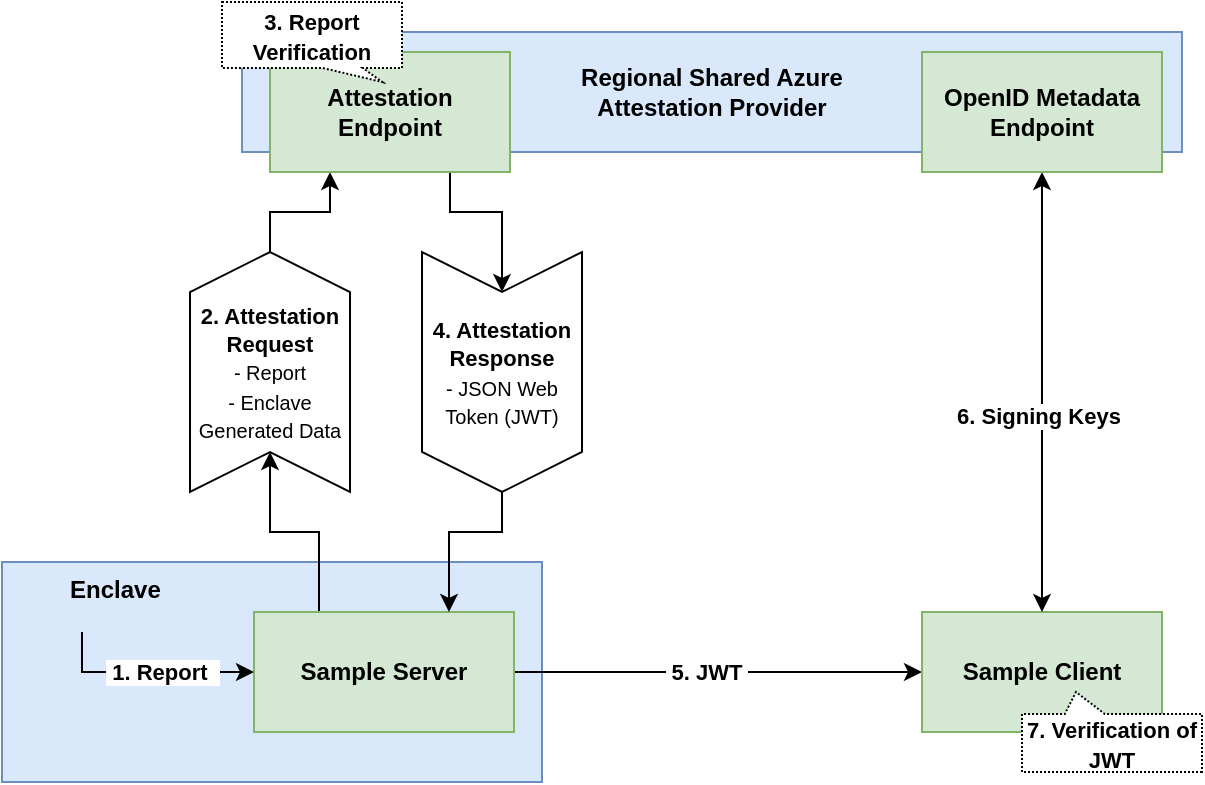 <mxfile version="14.5.1" type="device"><diagram id="t4RtHV9N4L3wijjODjNi" name="Seite-1"><mxGraphModel dx="253" dy="229" grid="1" gridSize="10" guides="1" tooltips="1" connect="1" arrows="1" fold="1" page="1" pageScale="1" pageWidth="827" pageHeight="1169" math="0" shadow="0"><root><mxCell id="0"/><mxCell id="1" parent="0"/><mxCell id="gKf8QnrxBky9MgtnpcZ7-3" value="Enclave" style="rounded=0;whiteSpace=wrap;html=1;verticalAlign=top;fontStyle=1;fillColor=#dae8fc;strokeColor=#6c8ebf;align=left;spacingLeft=32;" parent="1" vertex="1"><mxGeometry x="280" y="415" width="270" height="110" as="geometry"/></mxCell><mxCell id="gKf8QnrxBky9MgtnpcZ7-16" style="edgeStyle=orthogonalEdgeStyle;rounded=0;orthogonalLoop=1;jettySize=auto;html=1;exitX=1;exitY=0.5;exitDx=0;exitDy=0;entryX=0;entryY=0.5;entryDx=0;entryDy=0;" parent="1" source="gKf8QnrxBky9MgtnpcZ7-1" target="gKf8QnrxBky9MgtnpcZ7-2" edge="1"><mxGeometry relative="1" as="geometry"/></mxCell><mxCell id="gKf8QnrxBky9MgtnpcZ7-17" value="&lt;b&gt;&amp;nbsp;5. JWT&amp;nbsp;&lt;/b&gt;" style="edgeLabel;html=1;align=center;verticalAlign=middle;resizable=0;points=[];" parent="gKf8QnrxBky9MgtnpcZ7-16" vertex="1" connectable="0"><mxGeometry x="0.21" y="3" relative="1" as="geometry"><mxPoint x="-27.72" y="3" as="offset"/></mxGeometry></mxCell><mxCell id="ynpUDEYCMi83ZVoa_xpU-5" style="edgeStyle=orthogonalEdgeStyle;rounded=0;orthogonalLoop=1;jettySize=auto;html=1;exitX=0.25;exitY=0;exitDx=0;exitDy=0;startArrow=none;startFill=0;entryX=0;entryY=0.5;entryDx=0;entryDy=0;" parent="1" source="gKf8QnrxBky9MgtnpcZ7-1" target="gKf8QnrxBky9MgtnpcZ7-6" edge="1"><mxGeometry relative="1" as="geometry"><Array as="points"><mxPoint x="439" y="400"/><mxPoint x="414" y="400"/></Array></mxGeometry></mxCell><mxCell id="gKf8QnrxBky9MgtnpcZ7-1" value="Sample Server" style="rounded=0;whiteSpace=wrap;html=1;fontStyle=1;fillColor=#d5e8d4;strokeColor=#82b366;" parent="1" vertex="1"><mxGeometry x="406" y="440" width="130" height="60" as="geometry"/></mxCell><mxCell id="gKf8QnrxBky9MgtnpcZ7-2" value="Sample Client" style="rounded=0;whiteSpace=wrap;html=1;fontStyle=1;fillColor=#d5e8d4;strokeColor=#82b366;" parent="1" vertex="1"><mxGeometry x="740" y="440" width="120" height="60" as="geometry"/></mxCell><mxCell id="gKf8QnrxBky9MgtnpcZ7-5" value="Regional Shared Azure&lt;br&gt;Attestation Provider" style="rounded=0;whiteSpace=wrap;html=1;fontStyle=1;fillColor=#dae8fc;strokeColor=#6c8ebf;" parent="1" vertex="1"><mxGeometry x="400" y="150" width="470" height="60" as="geometry"/></mxCell><mxCell id="ynpUDEYCMi83ZVoa_xpU-7" style="edgeStyle=orthogonalEdgeStyle;rounded=0;orthogonalLoop=1;jettySize=auto;html=1;exitX=1;exitY=0.5;exitDx=0;exitDy=0;entryX=0.25;entryY=1;entryDx=0;entryDy=0;startArrow=none;startFill=0;" parent="1" source="gKf8QnrxBky9MgtnpcZ7-6" target="ynpUDEYCMi83ZVoa_xpU-1" edge="1"><mxGeometry relative="1" as="geometry"><Array as="points"><mxPoint x="414" y="240"/><mxPoint x="444" y="240"/></Array></mxGeometry></mxCell><mxCell id="gKf8QnrxBky9MgtnpcZ7-6" value="&lt;b&gt;&lt;font style=&quot;font-size: 11px&quot;&gt;2. Attestation Request&lt;/font&gt;&lt;/b&gt;&lt;br&gt;&lt;font style=&quot;font-size: 10px&quot;&gt;- Report&lt;br&gt;- Enclave Generated Data&lt;/font&gt;" style="shape=step;perimeter=stepPerimeter;whiteSpace=wrap;html=1;fixedSize=1;rotation=0;horizontal=1;direction=north;" parent="1" vertex="1"><mxGeometry x="374" y="260" width="80" height="120" as="geometry"/></mxCell><mxCell id="gKf8QnrxBky9MgtnpcZ7-14" style="edgeStyle=orthogonalEdgeStyle;rounded=0;orthogonalLoop=1;jettySize=auto;html=1;entryX=0;entryY=0.5;entryDx=0;entryDy=0;" parent="1" target="gKf8QnrxBky9MgtnpcZ7-1" edge="1"><mxGeometry relative="1" as="geometry"><mxPoint x="320" y="450" as="sourcePoint"/><Array as="points"><mxPoint x="320" y="450"/><mxPoint x="320" y="470"/></Array></mxGeometry></mxCell><mxCell id="gKf8QnrxBky9MgtnpcZ7-15" value="&lt;b&gt;&amp;nbsp;1. Report&amp;nbsp;&amp;nbsp;&lt;/b&gt;" style="edgeLabel;html=1;align=center;verticalAlign=middle;resizable=0;points=[];labelBackgroundColor=#ffffff;" parent="gKf8QnrxBky9MgtnpcZ7-14" vertex="1" connectable="0"><mxGeometry x="0.184" y="-1" relative="1" as="geometry"><mxPoint x="-3.69" y="-1" as="offset"/></mxGeometry></mxCell><mxCell id="gKf8QnrxBky9MgtnpcZ7-20" style="edgeStyle=orthogonalEdgeStyle;rounded=0;orthogonalLoop=1;jettySize=auto;html=1;exitX=0.5;exitY=1;exitDx=0;exitDy=0;entryX=0.5;entryY=0;entryDx=0;entryDy=0;startArrow=classic;startFill=1;" parent="1" source="gKf8QnrxBky9MgtnpcZ7-18" target="gKf8QnrxBky9MgtnpcZ7-2" edge="1"><mxGeometry relative="1" as="geometry"/></mxCell><mxCell id="ynpUDEYCMi83ZVoa_xpU-10" value="&lt;b&gt;6. Signing Keys&lt;/b&gt;" style="edgeLabel;html=1;align=center;verticalAlign=middle;resizable=0;points=[];" parent="gKf8QnrxBky9MgtnpcZ7-20" vertex="1" connectable="0"><mxGeometry x="0.107" y="-2" relative="1" as="geometry"><mxPoint as="offset"/></mxGeometry></mxCell><mxCell id="gKf8QnrxBky9MgtnpcZ7-18" value="OpenID Metadata Endpoint" style="rounded=0;whiteSpace=wrap;html=1;fontStyle=1;fillColor=#d5e8d4;strokeColor=#82b366;" parent="1" vertex="1"><mxGeometry x="740" y="160" width="120" height="60" as="geometry"/></mxCell><mxCell id="ynpUDEYCMi83ZVoa_xpU-9" style="edgeStyle=orthogonalEdgeStyle;rounded=0;orthogonalLoop=1;jettySize=auto;html=1;exitX=0.75;exitY=1;exitDx=0;exitDy=0;entryX=0;entryY=0.5;entryDx=0;entryDy=0;startArrow=none;startFill=0;" parent="1" source="ynpUDEYCMi83ZVoa_xpU-1" target="ynpUDEYCMi83ZVoa_xpU-4" edge="1"><mxGeometry relative="1" as="geometry"/></mxCell><mxCell id="ynpUDEYCMi83ZVoa_xpU-1" value="Attestation&lt;br&gt;Endpoint" style="rounded=0;whiteSpace=wrap;html=1;fontStyle=1;fillColor=#d5e8d4;strokeColor=#82b366;" parent="1" vertex="1"><mxGeometry x="414" y="160" width="120" height="60" as="geometry"/></mxCell><mxCell id="ynpUDEYCMi83ZVoa_xpU-6" style="edgeStyle=orthogonalEdgeStyle;rounded=0;orthogonalLoop=1;jettySize=auto;html=1;exitX=1;exitY=0.5;exitDx=0;exitDy=0;entryX=0.75;entryY=0;entryDx=0;entryDy=0;startArrow=none;startFill=0;" parent="1" source="ynpUDEYCMi83ZVoa_xpU-4" target="gKf8QnrxBky9MgtnpcZ7-1" edge="1"><mxGeometry relative="1" as="geometry"><Array as="points"><mxPoint x="530" y="400"/><mxPoint x="504" y="400"/></Array></mxGeometry></mxCell><mxCell id="ynpUDEYCMi83ZVoa_xpU-4" value="&lt;b&gt;&lt;font style=&quot;font-size: 11px&quot;&gt;4. Attestation Response&lt;/font&gt;&lt;/b&gt;&lt;br&gt;&lt;span style=&quot;font-size: 10px&quot;&gt;- JSON Web Token (JWT)&lt;/span&gt;" style="shape=step;perimeter=stepPerimeter;whiteSpace=wrap;html=1;fixedSize=1;rotation=0;horizontal=1;direction=south;" parent="1" vertex="1"><mxGeometry x="490" y="260" width="80" height="120" as="geometry"/></mxCell><mxCell id="ynpUDEYCMi83ZVoa_xpU-12" value="&lt;b&gt;&lt;font style=&quot;font-size: 11px&quot;&gt;7. Verification of JWT&lt;/font&gt;&lt;/b&gt;" style="shape=callout;whiteSpace=wrap;html=1;perimeter=calloutPerimeter;dashed=1;direction=west;size=11;position=0.54;position2=0.7;dashPattern=1 1;" parent="1" vertex="1"><mxGeometry x="790" y="480" width="90" height="40" as="geometry"/></mxCell><mxCell id="3dK5zj8rfVoQezcfI52I-1" value="&lt;b&gt;&lt;font style=&quot;font-size: 11px&quot;&gt;3. Report Verification&lt;/font&gt;&lt;/b&gt;" style="shape=callout;whiteSpace=wrap;html=1;perimeter=calloutPerimeter;dashed=1;direction=east;size=7;position=0.56;position2=0.89;dashPattern=1 1;" parent="1" vertex="1"><mxGeometry x="390" y="135" width="90" height="40" as="geometry"/></mxCell></root></mxGraphModel></diagram></mxfile>